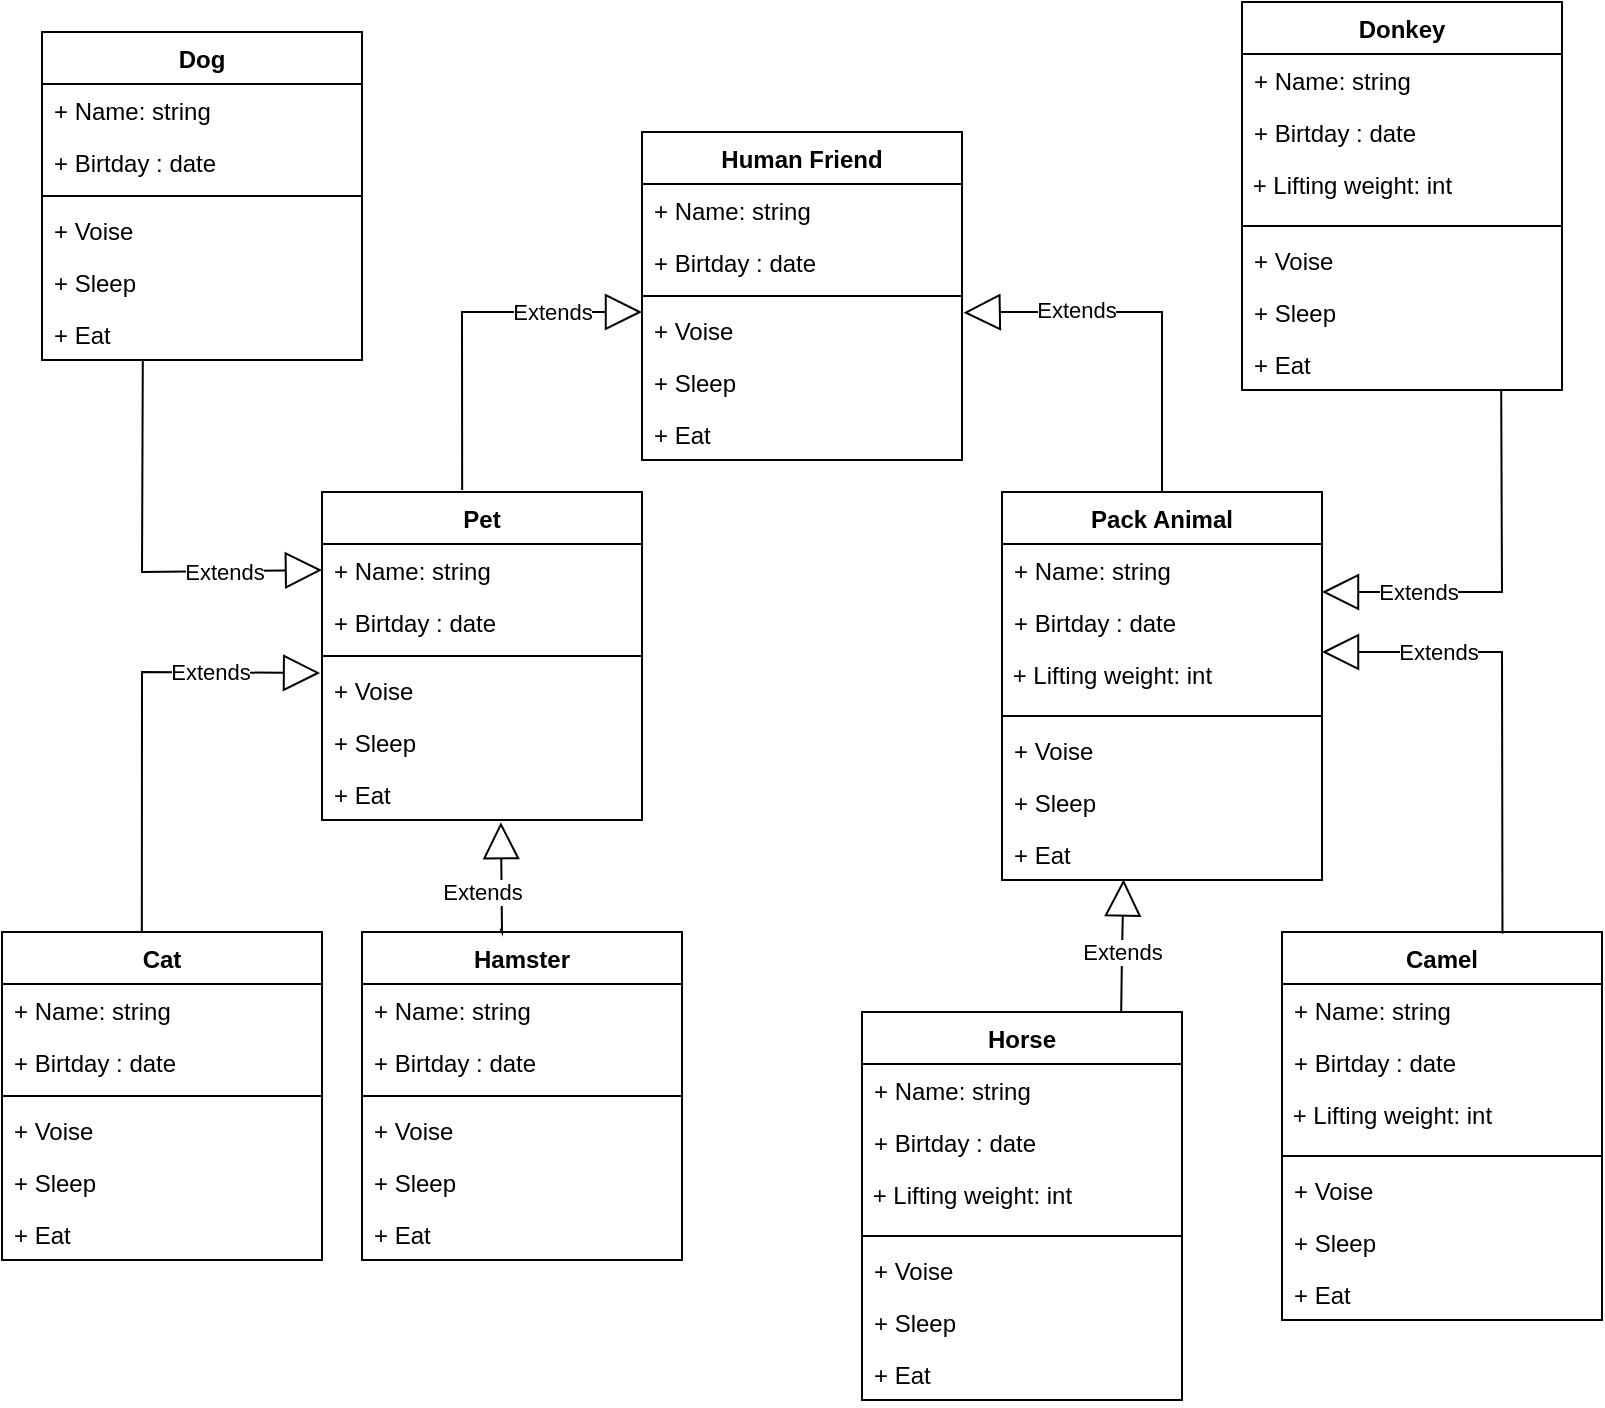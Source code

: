 <mxfile version="21.3.5" type="device">
  <diagram id="R2lEEEUBdFMjLlhIrx00" name="Page-1">
    <mxGraphModel dx="1372" dy="836" grid="1" gridSize="10" guides="1" tooltips="1" connect="1" arrows="1" fold="1" page="1" pageScale="1" pageWidth="850" pageHeight="1100" math="0" shadow="0" extFonts="Permanent Marker^https://fonts.googleapis.com/css?family=Permanent+Marker">
      <root>
        <mxCell id="0" />
        <mxCell id="1" parent="0" />
        <mxCell id="GSxFg-PIzHMh7uF5a8ec-13" value="Human Friend" style="swimlane;fontStyle=1;align=center;verticalAlign=top;childLayout=stackLayout;horizontal=1;startSize=26;horizontalStack=0;resizeParent=1;resizeParentMax=0;resizeLast=0;collapsible=1;marginBottom=0;" parent="1" vertex="1">
          <mxGeometry x="330" y="90" width="160" height="164" as="geometry" />
        </mxCell>
        <mxCell id="GSxFg-PIzHMh7uF5a8ec-17" value="+ Name: string" style="text;strokeColor=none;fillColor=none;align=left;verticalAlign=top;spacingLeft=4;spacingRight=4;overflow=hidden;rotatable=0;points=[[0,0.5],[1,0.5]];portConstraint=eastwest;" parent="GSxFg-PIzHMh7uF5a8ec-13" vertex="1">
          <mxGeometry y="26" width="160" height="26" as="geometry" />
        </mxCell>
        <mxCell id="GSxFg-PIzHMh7uF5a8ec-18" value="+ Birtday : date" style="text;strokeColor=none;fillColor=none;align=left;verticalAlign=top;spacingLeft=4;spacingRight=4;overflow=hidden;rotatable=0;points=[[0,0.5],[1,0.5]];portConstraint=eastwest;" parent="GSxFg-PIzHMh7uF5a8ec-13" vertex="1">
          <mxGeometry y="52" width="160" height="26" as="geometry" />
        </mxCell>
        <mxCell id="GSxFg-PIzHMh7uF5a8ec-15" value="" style="line;strokeWidth=1;fillColor=none;align=left;verticalAlign=middle;spacingTop=-1;spacingLeft=3;spacingRight=3;rotatable=0;labelPosition=right;points=[];portConstraint=eastwest;" parent="GSxFg-PIzHMh7uF5a8ec-13" vertex="1">
          <mxGeometry y="78" width="160" height="8" as="geometry" />
        </mxCell>
        <mxCell id="GSxFg-PIzHMh7uF5a8ec-43" value="Extends" style="endArrow=block;endSize=16;endFill=0;html=1;rounded=0;exitX=0.438;exitY=-0.006;exitDx=0;exitDy=0;exitPerimeter=0;" parent="GSxFg-PIzHMh7uF5a8ec-13" source="GSxFg-PIzHMh7uF5a8ec-27" edge="1">
          <mxGeometry x="0.498" width="160" relative="1" as="geometry">
            <mxPoint x="-160" y="90" as="sourcePoint" />
            <mxPoint y="90" as="targetPoint" />
            <Array as="points">
              <mxPoint x="-90" y="90" />
            </Array>
            <mxPoint as="offset" />
          </mxGeometry>
        </mxCell>
        <mxCell id="GSxFg-PIzHMh7uF5a8ec-16" value="+ Voise" style="text;strokeColor=none;fillColor=none;align=left;verticalAlign=top;spacingLeft=4;spacingRight=4;overflow=hidden;rotatable=0;points=[[0,0.5],[1,0.5]];portConstraint=eastwest;" parent="GSxFg-PIzHMh7uF5a8ec-13" vertex="1">
          <mxGeometry y="86" width="160" height="26" as="geometry" />
        </mxCell>
        <mxCell id="GSxFg-PIzHMh7uF5a8ec-25" value="+ Sleep" style="text;strokeColor=none;fillColor=none;align=left;verticalAlign=top;spacingLeft=4;spacingRight=4;overflow=hidden;rotatable=0;points=[[0,0.5],[1,0.5]];portConstraint=eastwest;" parent="GSxFg-PIzHMh7uF5a8ec-13" vertex="1">
          <mxGeometry y="112" width="160" height="26" as="geometry" />
        </mxCell>
        <mxCell id="GSxFg-PIzHMh7uF5a8ec-24" value="+ Eat" style="text;strokeColor=none;fillColor=none;align=left;verticalAlign=top;spacingLeft=4;spacingRight=4;overflow=hidden;rotatable=0;points=[[0,0.5],[1,0.5]];portConstraint=eastwest;" parent="GSxFg-PIzHMh7uF5a8ec-13" vertex="1">
          <mxGeometry y="138" width="160" height="26" as="geometry" />
        </mxCell>
        <mxCell id="GSxFg-PIzHMh7uF5a8ec-27" value="Pet" style="swimlane;fontStyle=1;align=center;verticalAlign=top;childLayout=stackLayout;horizontal=1;startSize=26;horizontalStack=0;resizeParent=1;resizeParentMax=0;resizeLast=0;collapsible=1;marginBottom=0;" parent="1" vertex="1">
          <mxGeometry x="170" y="270" width="160" height="164" as="geometry" />
        </mxCell>
        <mxCell id="GSxFg-PIzHMh7uF5a8ec-28" value="+ Name: string" style="text;strokeColor=none;fillColor=none;align=left;verticalAlign=top;spacingLeft=4;spacingRight=4;overflow=hidden;rotatable=0;points=[[0,0.5],[1,0.5]];portConstraint=eastwest;" parent="GSxFg-PIzHMh7uF5a8ec-27" vertex="1">
          <mxGeometry y="26" width="160" height="26" as="geometry" />
        </mxCell>
        <mxCell id="GSxFg-PIzHMh7uF5a8ec-29" value="+ Birtday : date" style="text;strokeColor=none;fillColor=none;align=left;verticalAlign=top;spacingLeft=4;spacingRight=4;overflow=hidden;rotatable=0;points=[[0,0.5],[1,0.5]];portConstraint=eastwest;" parent="GSxFg-PIzHMh7uF5a8ec-27" vertex="1">
          <mxGeometry y="52" width="160" height="26" as="geometry" />
        </mxCell>
        <mxCell id="GSxFg-PIzHMh7uF5a8ec-30" value="" style="line;strokeWidth=1;fillColor=none;align=left;verticalAlign=middle;spacingTop=-1;spacingLeft=3;spacingRight=3;rotatable=0;labelPosition=right;points=[];portConstraint=eastwest;" parent="GSxFg-PIzHMh7uF5a8ec-27" vertex="1">
          <mxGeometry y="78" width="160" height="8" as="geometry" />
        </mxCell>
        <mxCell id="GSxFg-PIzHMh7uF5a8ec-31" value="+ Voise" style="text;strokeColor=none;fillColor=none;align=left;verticalAlign=top;spacingLeft=4;spacingRight=4;overflow=hidden;rotatable=0;points=[[0,0.5],[1,0.5]];portConstraint=eastwest;" parent="GSxFg-PIzHMh7uF5a8ec-27" vertex="1">
          <mxGeometry y="86" width="160" height="26" as="geometry" />
        </mxCell>
        <mxCell id="GSxFg-PIzHMh7uF5a8ec-32" value="+ Sleep" style="text;strokeColor=none;fillColor=none;align=left;verticalAlign=top;spacingLeft=4;spacingRight=4;overflow=hidden;rotatable=0;points=[[0,0.5],[1,0.5]];portConstraint=eastwest;" parent="GSxFg-PIzHMh7uF5a8ec-27" vertex="1">
          <mxGeometry y="112" width="160" height="26" as="geometry" />
        </mxCell>
        <mxCell id="GSxFg-PIzHMh7uF5a8ec-33" value="+ Eat" style="text;strokeColor=none;fillColor=none;align=left;verticalAlign=top;spacingLeft=4;spacingRight=4;overflow=hidden;rotatable=0;points=[[0,0.5],[1,0.5]];portConstraint=eastwest;" parent="GSxFg-PIzHMh7uF5a8ec-27" vertex="1">
          <mxGeometry y="138" width="160" height="26" as="geometry" />
        </mxCell>
        <mxCell id="GSxFg-PIzHMh7uF5a8ec-35" value="Pack Animal" style="swimlane;fontStyle=1;align=center;verticalAlign=top;childLayout=stackLayout;horizontal=1;startSize=26;horizontalStack=0;resizeParent=1;resizeParentMax=0;resizeLast=0;collapsible=1;marginBottom=0;" parent="1" vertex="1">
          <mxGeometry x="510" y="270" width="160" height="194" as="geometry" />
        </mxCell>
        <mxCell id="GSxFg-PIzHMh7uF5a8ec-36" value="+ Name: string" style="text;strokeColor=none;fillColor=none;align=left;verticalAlign=top;spacingLeft=4;spacingRight=4;overflow=hidden;rotatable=0;points=[[0,0.5],[1,0.5]];portConstraint=eastwest;" parent="GSxFg-PIzHMh7uF5a8ec-35" vertex="1">
          <mxGeometry y="26" width="160" height="26" as="geometry" />
        </mxCell>
        <mxCell id="GSxFg-PIzHMh7uF5a8ec-37" value="+ Birtday : date" style="text;strokeColor=none;fillColor=none;align=left;verticalAlign=top;spacingLeft=4;spacingRight=4;overflow=hidden;rotatable=0;points=[[0,0.5],[1,0.5]];portConstraint=eastwest;" parent="GSxFg-PIzHMh7uF5a8ec-35" vertex="1">
          <mxGeometry y="52" width="160" height="26" as="geometry" />
        </mxCell>
        <mxCell id="GSxFg-PIzHMh7uF5a8ec-46" value="&amp;nbsp;+ Lifting weight: int" style="text;whiteSpace=wrap;html=1;" parent="GSxFg-PIzHMh7uF5a8ec-35" vertex="1">
          <mxGeometry y="78" width="160" height="30" as="geometry" />
        </mxCell>
        <mxCell id="GSxFg-PIzHMh7uF5a8ec-38" value="" style="line;strokeWidth=1;fillColor=none;align=left;verticalAlign=middle;spacingTop=-1;spacingLeft=3;spacingRight=3;rotatable=0;labelPosition=right;points=[];portConstraint=eastwest;" parent="GSxFg-PIzHMh7uF5a8ec-35" vertex="1">
          <mxGeometry y="108" width="160" height="8" as="geometry" />
        </mxCell>
        <mxCell id="GSxFg-PIzHMh7uF5a8ec-39" value="+ Voise" style="text;strokeColor=none;fillColor=none;align=left;verticalAlign=top;spacingLeft=4;spacingRight=4;overflow=hidden;rotatable=0;points=[[0,0.5],[1,0.5]];portConstraint=eastwest;" parent="GSxFg-PIzHMh7uF5a8ec-35" vertex="1">
          <mxGeometry y="116" width="160" height="26" as="geometry" />
        </mxCell>
        <mxCell id="GSxFg-PIzHMh7uF5a8ec-40" value="+ Sleep" style="text;strokeColor=none;fillColor=none;align=left;verticalAlign=top;spacingLeft=4;spacingRight=4;overflow=hidden;rotatable=0;points=[[0,0.5],[1,0.5]];portConstraint=eastwest;" parent="GSxFg-PIzHMh7uF5a8ec-35" vertex="1">
          <mxGeometry y="142" width="160" height="26" as="geometry" />
        </mxCell>
        <mxCell id="GSxFg-PIzHMh7uF5a8ec-41" value="+ Eat" style="text;strokeColor=none;fillColor=none;align=left;verticalAlign=top;spacingLeft=4;spacingRight=4;overflow=hidden;rotatable=0;points=[[0,0.5],[1,0.5]];portConstraint=eastwest;" parent="GSxFg-PIzHMh7uF5a8ec-35" vertex="1">
          <mxGeometry y="168" width="160" height="26" as="geometry" />
        </mxCell>
        <mxCell id="GSxFg-PIzHMh7uF5a8ec-44" value="Extends" style="endArrow=block;endSize=16;endFill=0;html=1;rounded=0;entryX=1.005;entryY=0.166;entryDx=0;entryDy=0;entryPerimeter=0;exitX=0.5;exitY=0;exitDx=0;exitDy=0;" parent="1" source="GSxFg-PIzHMh7uF5a8ec-35" target="GSxFg-PIzHMh7uF5a8ec-16" edge="1">
          <mxGeometry x="0.413" y="-1" width="160" relative="1" as="geometry">
            <mxPoint x="640" y="290" as="sourcePoint" />
            <mxPoint x="710" y="140" as="targetPoint" />
            <Array as="points">
              <mxPoint x="590" y="230" />
              <mxPoint x="590" y="210" />
              <mxPoint x="590" y="180" />
              <mxPoint x="510" y="180" />
            </Array>
            <mxPoint as="offset" />
          </mxGeometry>
        </mxCell>
        <mxCell id="GSxFg-PIzHMh7uF5a8ec-47" value="Dog" style="swimlane;fontStyle=1;align=center;verticalAlign=top;childLayout=stackLayout;horizontal=1;startSize=26;horizontalStack=0;resizeParent=1;resizeParentMax=0;resizeLast=0;collapsible=1;marginBottom=0;" parent="1" vertex="1">
          <mxGeometry x="30" y="40" width="160" height="164" as="geometry" />
        </mxCell>
        <mxCell id="GSxFg-PIzHMh7uF5a8ec-48" value="+ Name: string" style="text;strokeColor=none;fillColor=none;align=left;verticalAlign=top;spacingLeft=4;spacingRight=4;overflow=hidden;rotatable=0;points=[[0,0.5],[1,0.5]];portConstraint=eastwest;" parent="GSxFg-PIzHMh7uF5a8ec-47" vertex="1">
          <mxGeometry y="26" width="160" height="26" as="geometry" />
        </mxCell>
        <mxCell id="GSxFg-PIzHMh7uF5a8ec-49" value="+ Birtday : date" style="text;strokeColor=none;fillColor=none;align=left;verticalAlign=top;spacingLeft=4;spacingRight=4;overflow=hidden;rotatable=0;points=[[0,0.5],[1,0.5]];portConstraint=eastwest;" parent="GSxFg-PIzHMh7uF5a8ec-47" vertex="1">
          <mxGeometry y="52" width="160" height="26" as="geometry" />
        </mxCell>
        <mxCell id="GSxFg-PIzHMh7uF5a8ec-50" value="" style="line;strokeWidth=1;fillColor=none;align=left;verticalAlign=middle;spacingTop=-1;spacingLeft=3;spacingRight=3;rotatable=0;labelPosition=right;points=[];portConstraint=eastwest;" parent="GSxFg-PIzHMh7uF5a8ec-47" vertex="1">
          <mxGeometry y="78" width="160" height="8" as="geometry" />
        </mxCell>
        <mxCell id="GSxFg-PIzHMh7uF5a8ec-51" value="+ Voise" style="text;strokeColor=none;fillColor=none;align=left;verticalAlign=top;spacingLeft=4;spacingRight=4;overflow=hidden;rotatable=0;points=[[0,0.5],[1,0.5]];portConstraint=eastwest;" parent="GSxFg-PIzHMh7uF5a8ec-47" vertex="1">
          <mxGeometry y="86" width="160" height="26" as="geometry" />
        </mxCell>
        <mxCell id="GSxFg-PIzHMh7uF5a8ec-52" value="+ Sleep" style="text;strokeColor=none;fillColor=none;align=left;verticalAlign=top;spacingLeft=4;spacingRight=4;overflow=hidden;rotatable=0;points=[[0,0.5],[1,0.5]];portConstraint=eastwest;" parent="GSxFg-PIzHMh7uF5a8ec-47" vertex="1">
          <mxGeometry y="112" width="160" height="26" as="geometry" />
        </mxCell>
        <mxCell id="GSxFg-PIzHMh7uF5a8ec-53" value="+ Eat" style="text;strokeColor=none;fillColor=none;align=left;verticalAlign=top;spacingLeft=4;spacingRight=4;overflow=hidden;rotatable=0;points=[[0,0.5],[1,0.5]];portConstraint=eastwest;" parent="GSxFg-PIzHMh7uF5a8ec-47" vertex="1">
          <mxGeometry y="138" width="160" height="26" as="geometry" />
        </mxCell>
        <mxCell id="GSxFg-PIzHMh7uF5a8ec-54" value="Cat" style="swimlane;fontStyle=1;align=center;verticalAlign=top;childLayout=stackLayout;horizontal=1;startSize=26;horizontalStack=0;resizeParent=1;resizeParentMax=0;resizeLast=0;collapsible=1;marginBottom=0;" parent="1" vertex="1">
          <mxGeometry x="10" y="490" width="160" height="164" as="geometry" />
        </mxCell>
        <mxCell id="GSxFg-PIzHMh7uF5a8ec-55" value="+ Name: string" style="text;strokeColor=none;fillColor=none;align=left;verticalAlign=top;spacingLeft=4;spacingRight=4;overflow=hidden;rotatable=0;points=[[0,0.5],[1,0.5]];portConstraint=eastwest;" parent="GSxFg-PIzHMh7uF5a8ec-54" vertex="1">
          <mxGeometry y="26" width="160" height="26" as="geometry" />
        </mxCell>
        <mxCell id="GSxFg-PIzHMh7uF5a8ec-56" value="+ Birtday : date" style="text;strokeColor=none;fillColor=none;align=left;verticalAlign=top;spacingLeft=4;spacingRight=4;overflow=hidden;rotatable=0;points=[[0,0.5],[1,0.5]];portConstraint=eastwest;" parent="GSxFg-PIzHMh7uF5a8ec-54" vertex="1">
          <mxGeometry y="52" width="160" height="26" as="geometry" />
        </mxCell>
        <mxCell id="GSxFg-PIzHMh7uF5a8ec-57" value="" style="line;strokeWidth=1;fillColor=none;align=left;verticalAlign=middle;spacingTop=-1;spacingLeft=3;spacingRight=3;rotatable=0;labelPosition=right;points=[];portConstraint=eastwest;" parent="GSxFg-PIzHMh7uF5a8ec-54" vertex="1">
          <mxGeometry y="78" width="160" height="8" as="geometry" />
        </mxCell>
        <mxCell id="GSxFg-PIzHMh7uF5a8ec-58" value="+ Voise" style="text;strokeColor=none;fillColor=none;align=left;verticalAlign=top;spacingLeft=4;spacingRight=4;overflow=hidden;rotatable=0;points=[[0,0.5],[1,0.5]];portConstraint=eastwest;" parent="GSxFg-PIzHMh7uF5a8ec-54" vertex="1">
          <mxGeometry y="86" width="160" height="26" as="geometry" />
        </mxCell>
        <mxCell id="GSxFg-PIzHMh7uF5a8ec-59" value="+ Sleep" style="text;strokeColor=none;fillColor=none;align=left;verticalAlign=top;spacingLeft=4;spacingRight=4;overflow=hidden;rotatable=0;points=[[0,0.5],[1,0.5]];portConstraint=eastwest;" parent="GSxFg-PIzHMh7uF5a8ec-54" vertex="1">
          <mxGeometry y="112" width="160" height="26" as="geometry" />
        </mxCell>
        <mxCell id="GSxFg-PIzHMh7uF5a8ec-60" value="+ Eat" style="text;strokeColor=none;fillColor=none;align=left;verticalAlign=top;spacingLeft=4;spacingRight=4;overflow=hidden;rotatable=0;points=[[0,0.5],[1,0.5]];portConstraint=eastwest;" parent="GSxFg-PIzHMh7uF5a8ec-54" vertex="1">
          <mxGeometry y="138" width="160" height="26" as="geometry" />
        </mxCell>
        <mxCell id="GSxFg-PIzHMh7uF5a8ec-61" value="Hamster" style="swimlane;fontStyle=1;align=center;verticalAlign=top;childLayout=stackLayout;horizontal=1;startSize=26;horizontalStack=0;resizeParent=1;resizeParentMax=0;resizeLast=0;collapsible=1;marginBottom=0;" parent="1" vertex="1">
          <mxGeometry x="190" y="490" width="160" height="164" as="geometry" />
        </mxCell>
        <mxCell id="GSxFg-PIzHMh7uF5a8ec-62" value="+ Name: string" style="text;strokeColor=none;fillColor=none;align=left;verticalAlign=top;spacingLeft=4;spacingRight=4;overflow=hidden;rotatable=0;points=[[0,0.5],[1,0.5]];portConstraint=eastwest;" parent="GSxFg-PIzHMh7uF5a8ec-61" vertex="1">
          <mxGeometry y="26" width="160" height="26" as="geometry" />
        </mxCell>
        <mxCell id="GSxFg-PIzHMh7uF5a8ec-63" value="+ Birtday : date" style="text;strokeColor=none;fillColor=none;align=left;verticalAlign=top;spacingLeft=4;spacingRight=4;overflow=hidden;rotatable=0;points=[[0,0.5],[1,0.5]];portConstraint=eastwest;" parent="GSxFg-PIzHMh7uF5a8ec-61" vertex="1">
          <mxGeometry y="52" width="160" height="26" as="geometry" />
        </mxCell>
        <mxCell id="GSxFg-PIzHMh7uF5a8ec-64" value="" style="line;strokeWidth=1;fillColor=none;align=left;verticalAlign=middle;spacingTop=-1;spacingLeft=3;spacingRight=3;rotatable=0;labelPosition=right;points=[];portConstraint=eastwest;" parent="GSxFg-PIzHMh7uF5a8ec-61" vertex="1">
          <mxGeometry y="78" width="160" height="8" as="geometry" />
        </mxCell>
        <mxCell id="GSxFg-PIzHMh7uF5a8ec-65" value="+ Voise" style="text;strokeColor=none;fillColor=none;align=left;verticalAlign=top;spacingLeft=4;spacingRight=4;overflow=hidden;rotatable=0;points=[[0,0.5],[1,0.5]];portConstraint=eastwest;" parent="GSxFg-PIzHMh7uF5a8ec-61" vertex="1">
          <mxGeometry y="86" width="160" height="26" as="geometry" />
        </mxCell>
        <mxCell id="GSxFg-PIzHMh7uF5a8ec-66" value="+ Sleep" style="text;strokeColor=none;fillColor=none;align=left;verticalAlign=top;spacingLeft=4;spacingRight=4;overflow=hidden;rotatable=0;points=[[0,0.5],[1,0.5]];portConstraint=eastwest;" parent="GSxFg-PIzHMh7uF5a8ec-61" vertex="1">
          <mxGeometry y="112" width="160" height="26" as="geometry" />
        </mxCell>
        <mxCell id="GSxFg-PIzHMh7uF5a8ec-67" value="+ Eat" style="text;strokeColor=none;fillColor=none;align=left;verticalAlign=top;spacingLeft=4;spacingRight=4;overflow=hidden;rotatable=0;points=[[0,0.5],[1,0.5]];portConstraint=eastwest;" parent="GSxFg-PIzHMh7uF5a8ec-61" vertex="1">
          <mxGeometry y="138" width="160" height="26" as="geometry" />
        </mxCell>
        <mxCell id="GSxFg-PIzHMh7uF5a8ec-68" value="Camel" style="swimlane;fontStyle=1;align=center;verticalAlign=top;childLayout=stackLayout;horizontal=1;startSize=26;horizontalStack=0;resizeParent=1;resizeParentMax=0;resizeLast=0;collapsible=1;marginBottom=0;" parent="1" vertex="1">
          <mxGeometry x="650" y="490" width="160" height="194" as="geometry" />
        </mxCell>
        <mxCell id="GSxFg-PIzHMh7uF5a8ec-69" value="+ Name: string" style="text;strokeColor=none;fillColor=none;align=left;verticalAlign=top;spacingLeft=4;spacingRight=4;overflow=hidden;rotatable=0;points=[[0,0.5],[1,0.5]];portConstraint=eastwest;" parent="GSxFg-PIzHMh7uF5a8ec-68" vertex="1">
          <mxGeometry y="26" width="160" height="26" as="geometry" />
        </mxCell>
        <mxCell id="GSxFg-PIzHMh7uF5a8ec-70" value="+ Birtday : date" style="text;strokeColor=none;fillColor=none;align=left;verticalAlign=top;spacingLeft=4;spacingRight=4;overflow=hidden;rotatable=0;points=[[0,0.5],[1,0.5]];portConstraint=eastwest;" parent="GSxFg-PIzHMh7uF5a8ec-68" vertex="1">
          <mxGeometry y="52" width="160" height="26" as="geometry" />
        </mxCell>
        <mxCell id="GSxFg-PIzHMh7uF5a8ec-71" value="&amp;nbsp;+ Lifting weight: int" style="text;whiteSpace=wrap;html=1;" parent="GSxFg-PIzHMh7uF5a8ec-68" vertex="1">
          <mxGeometry y="78" width="160" height="30" as="geometry" />
        </mxCell>
        <mxCell id="GSxFg-PIzHMh7uF5a8ec-72" value="" style="line;strokeWidth=1;fillColor=none;align=left;verticalAlign=middle;spacingTop=-1;spacingLeft=3;spacingRight=3;rotatable=0;labelPosition=right;points=[];portConstraint=eastwest;" parent="GSxFg-PIzHMh7uF5a8ec-68" vertex="1">
          <mxGeometry y="108" width="160" height="8" as="geometry" />
        </mxCell>
        <mxCell id="GSxFg-PIzHMh7uF5a8ec-73" value="+ Voise" style="text;strokeColor=none;fillColor=none;align=left;verticalAlign=top;spacingLeft=4;spacingRight=4;overflow=hidden;rotatable=0;points=[[0,0.5],[1,0.5]];portConstraint=eastwest;" parent="GSxFg-PIzHMh7uF5a8ec-68" vertex="1">
          <mxGeometry y="116" width="160" height="26" as="geometry" />
        </mxCell>
        <mxCell id="GSxFg-PIzHMh7uF5a8ec-74" value="+ Sleep" style="text;strokeColor=none;fillColor=none;align=left;verticalAlign=top;spacingLeft=4;spacingRight=4;overflow=hidden;rotatable=0;points=[[0,0.5],[1,0.5]];portConstraint=eastwest;" parent="GSxFg-PIzHMh7uF5a8ec-68" vertex="1">
          <mxGeometry y="142" width="160" height="26" as="geometry" />
        </mxCell>
        <mxCell id="GSxFg-PIzHMh7uF5a8ec-75" value="+ Eat" style="text;strokeColor=none;fillColor=none;align=left;verticalAlign=top;spacingLeft=4;spacingRight=4;overflow=hidden;rotatable=0;points=[[0,0.5],[1,0.5]];portConstraint=eastwest;" parent="GSxFg-PIzHMh7uF5a8ec-68" vertex="1">
          <mxGeometry y="168" width="160" height="26" as="geometry" />
        </mxCell>
        <mxCell id="GSxFg-PIzHMh7uF5a8ec-76" value="Horse" style="swimlane;fontStyle=1;align=center;verticalAlign=top;childLayout=stackLayout;horizontal=1;startSize=26;horizontalStack=0;resizeParent=1;resizeParentMax=0;resizeLast=0;collapsible=1;marginBottom=0;" parent="1" vertex="1">
          <mxGeometry x="440" y="530" width="160" height="194" as="geometry" />
        </mxCell>
        <mxCell id="GSxFg-PIzHMh7uF5a8ec-77" value="+ Name: string" style="text;strokeColor=none;fillColor=none;align=left;verticalAlign=top;spacingLeft=4;spacingRight=4;overflow=hidden;rotatable=0;points=[[0,0.5],[1,0.5]];portConstraint=eastwest;" parent="GSxFg-PIzHMh7uF5a8ec-76" vertex="1">
          <mxGeometry y="26" width="160" height="26" as="geometry" />
        </mxCell>
        <mxCell id="GSxFg-PIzHMh7uF5a8ec-78" value="+ Birtday : date" style="text;strokeColor=none;fillColor=none;align=left;verticalAlign=top;spacingLeft=4;spacingRight=4;overflow=hidden;rotatable=0;points=[[0,0.5],[1,0.5]];portConstraint=eastwest;" parent="GSxFg-PIzHMh7uF5a8ec-76" vertex="1">
          <mxGeometry y="52" width="160" height="26" as="geometry" />
        </mxCell>
        <mxCell id="GSxFg-PIzHMh7uF5a8ec-79" value="&amp;nbsp;+ Lifting weight: int" style="text;whiteSpace=wrap;html=1;" parent="GSxFg-PIzHMh7uF5a8ec-76" vertex="1">
          <mxGeometry y="78" width="160" height="30" as="geometry" />
        </mxCell>
        <mxCell id="GSxFg-PIzHMh7uF5a8ec-80" value="" style="line;strokeWidth=1;fillColor=none;align=left;verticalAlign=middle;spacingTop=-1;spacingLeft=3;spacingRight=3;rotatable=0;labelPosition=right;points=[];portConstraint=eastwest;" parent="GSxFg-PIzHMh7uF5a8ec-76" vertex="1">
          <mxGeometry y="108" width="160" height="8" as="geometry" />
        </mxCell>
        <mxCell id="GSxFg-PIzHMh7uF5a8ec-81" value="+ Voise" style="text;strokeColor=none;fillColor=none;align=left;verticalAlign=top;spacingLeft=4;spacingRight=4;overflow=hidden;rotatable=0;points=[[0,0.5],[1,0.5]];portConstraint=eastwest;" parent="GSxFg-PIzHMh7uF5a8ec-76" vertex="1">
          <mxGeometry y="116" width="160" height="26" as="geometry" />
        </mxCell>
        <mxCell id="GSxFg-PIzHMh7uF5a8ec-82" value="+ Sleep" style="text;strokeColor=none;fillColor=none;align=left;verticalAlign=top;spacingLeft=4;spacingRight=4;overflow=hidden;rotatable=0;points=[[0,0.5],[1,0.5]];portConstraint=eastwest;" parent="GSxFg-PIzHMh7uF5a8ec-76" vertex="1">
          <mxGeometry y="142" width="160" height="26" as="geometry" />
        </mxCell>
        <mxCell id="GSxFg-PIzHMh7uF5a8ec-83" value="+ Eat" style="text;strokeColor=none;fillColor=none;align=left;verticalAlign=top;spacingLeft=4;spacingRight=4;overflow=hidden;rotatable=0;points=[[0,0.5],[1,0.5]];portConstraint=eastwest;" parent="GSxFg-PIzHMh7uF5a8ec-76" vertex="1">
          <mxGeometry y="168" width="160" height="26" as="geometry" />
        </mxCell>
        <mxCell id="GSxFg-PIzHMh7uF5a8ec-84" value="Donkey" style="swimlane;fontStyle=1;align=center;verticalAlign=top;childLayout=stackLayout;horizontal=1;startSize=26;horizontalStack=0;resizeParent=1;resizeParentMax=0;resizeLast=0;collapsible=1;marginBottom=0;" parent="1" vertex="1">
          <mxGeometry x="630" y="25" width="160" height="194" as="geometry" />
        </mxCell>
        <mxCell id="GSxFg-PIzHMh7uF5a8ec-85" value="+ Name: string" style="text;strokeColor=none;fillColor=none;align=left;verticalAlign=top;spacingLeft=4;spacingRight=4;overflow=hidden;rotatable=0;points=[[0,0.5],[1,0.5]];portConstraint=eastwest;" parent="GSxFg-PIzHMh7uF5a8ec-84" vertex="1">
          <mxGeometry y="26" width="160" height="26" as="geometry" />
        </mxCell>
        <mxCell id="GSxFg-PIzHMh7uF5a8ec-86" value="+ Birtday : date" style="text;strokeColor=none;fillColor=none;align=left;verticalAlign=top;spacingLeft=4;spacingRight=4;overflow=hidden;rotatable=0;points=[[0,0.5],[1,0.5]];portConstraint=eastwest;" parent="GSxFg-PIzHMh7uF5a8ec-84" vertex="1">
          <mxGeometry y="52" width="160" height="26" as="geometry" />
        </mxCell>
        <mxCell id="GSxFg-PIzHMh7uF5a8ec-87" value="&amp;nbsp;+ Lifting weight: int" style="text;whiteSpace=wrap;html=1;" parent="GSxFg-PIzHMh7uF5a8ec-84" vertex="1">
          <mxGeometry y="78" width="160" height="30" as="geometry" />
        </mxCell>
        <mxCell id="GSxFg-PIzHMh7uF5a8ec-88" value="" style="line;strokeWidth=1;fillColor=none;align=left;verticalAlign=middle;spacingTop=-1;spacingLeft=3;spacingRight=3;rotatable=0;labelPosition=right;points=[];portConstraint=eastwest;" parent="GSxFg-PIzHMh7uF5a8ec-84" vertex="1">
          <mxGeometry y="108" width="160" height="8" as="geometry" />
        </mxCell>
        <mxCell id="GSxFg-PIzHMh7uF5a8ec-89" value="+ Voise" style="text;strokeColor=none;fillColor=none;align=left;verticalAlign=top;spacingLeft=4;spacingRight=4;overflow=hidden;rotatable=0;points=[[0,0.5],[1,0.5]];portConstraint=eastwest;" parent="GSxFg-PIzHMh7uF5a8ec-84" vertex="1">
          <mxGeometry y="116" width="160" height="26" as="geometry" />
        </mxCell>
        <mxCell id="GSxFg-PIzHMh7uF5a8ec-90" value="+ Sleep" style="text;strokeColor=none;fillColor=none;align=left;verticalAlign=top;spacingLeft=4;spacingRight=4;overflow=hidden;rotatable=0;points=[[0,0.5],[1,0.5]];portConstraint=eastwest;" parent="GSxFg-PIzHMh7uF5a8ec-84" vertex="1">
          <mxGeometry y="142" width="160" height="26" as="geometry" />
        </mxCell>
        <mxCell id="GSxFg-PIzHMh7uF5a8ec-91" value="+ Eat" style="text;strokeColor=none;fillColor=none;align=left;verticalAlign=top;spacingLeft=4;spacingRight=4;overflow=hidden;rotatable=0;points=[[0,0.5],[1,0.5]];portConstraint=eastwest;" parent="GSxFg-PIzHMh7uF5a8ec-84" vertex="1">
          <mxGeometry y="168" width="160" height="26" as="geometry" />
        </mxCell>
        <mxCell id="GSxFg-PIzHMh7uF5a8ec-92" value="Extends" style="endArrow=block;endSize=16;endFill=0;html=1;rounded=0;entryX=0;entryY=0.5;entryDx=0;entryDy=0;exitX=0.315;exitY=1.014;exitDx=0;exitDy=0;exitPerimeter=0;" parent="1" source="GSxFg-PIzHMh7uF5a8ec-53" target="GSxFg-PIzHMh7uF5a8ec-28" edge="1">
          <mxGeometry x="0.498" width="160" relative="1" as="geometry">
            <mxPoint x="50.08" y="359.016" as="sourcePoint" />
            <mxPoint x="140" y="270" as="targetPoint" />
            <Array as="points">
              <mxPoint x="80" y="310" />
            </Array>
            <mxPoint as="offset" />
          </mxGeometry>
        </mxCell>
        <mxCell id="GSxFg-PIzHMh7uF5a8ec-94" value="Extends" style="endArrow=block;endSize=16;endFill=0;html=1;rounded=0;exitX=0.437;exitY=-0.003;exitDx=0;exitDy=0;exitPerimeter=0;entryX=-0.006;entryY=0.173;entryDx=0;entryDy=0;entryPerimeter=0;" parent="1" source="GSxFg-PIzHMh7uF5a8ec-54" target="GSxFg-PIzHMh7uF5a8ec-31" edge="1">
          <mxGeometry x="0.498" width="160" relative="1" as="geometry">
            <mxPoint x="65.08" y="449.016" as="sourcePoint" />
            <mxPoint x="155" y="360" as="targetPoint" />
            <Array as="points">
              <mxPoint x="80" y="360" />
            </Array>
            <mxPoint as="offset" />
          </mxGeometry>
        </mxCell>
        <mxCell id="GSxFg-PIzHMh7uF5a8ec-95" value="Extends" style="endArrow=block;endSize=16;endFill=0;html=1;rounded=0;exitX=0.433;exitY=-0.01;exitDx=0;exitDy=0;exitPerimeter=0;entryX=0.559;entryY=1.042;entryDx=0;entryDy=0;entryPerimeter=0;" parent="1" source="GSxFg-PIzHMh7uF5a8ec-61" target="GSxFg-PIzHMh7uF5a8ec-33" edge="1">
          <mxGeometry x="-0.228" y="10" width="160" relative="1" as="geometry">
            <mxPoint x="270.08" y="299.016" as="sourcePoint" />
            <mxPoint x="420" y="460" as="targetPoint" />
            <Array as="points">
              <mxPoint x="260" y="490" />
            </Array>
            <mxPoint as="offset" />
          </mxGeometry>
        </mxCell>
        <mxCell id="GSxFg-PIzHMh7uF5a8ec-96" value="Extends" style="endArrow=block;endSize=16;endFill=0;html=1;rounded=0;entryX=1;entryY=0.923;entryDx=0;entryDy=0;entryPerimeter=0;exitX=0.81;exitY=1.005;exitDx=0;exitDy=0;exitPerimeter=0;" parent="1" source="GSxFg-PIzHMh7uF5a8ec-91" target="GSxFg-PIzHMh7uF5a8ec-36" edge="1">
          <mxGeometry x="0.498" width="160" relative="1" as="geometry">
            <mxPoint x="710.08" y="343.016" as="sourcePoint" />
            <mxPoint x="800" y="254" as="targetPoint" />
            <Array as="points">
              <mxPoint x="760" y="320" />
            </Array>
            <mxPoint as="offset" />
          </mxGeometry>
        </mxCell>
        <mxCell id="GSxFg-PIzHMh7uF5a8ec-97" value="Extends" style="endArrow=block;endSize=16;endFill=0;html=1;rounded=0;exitX=0.689;exitY=0.004;exitDx=0;exitDy=0;exitPerimeter=0;" parent="1" source="GSxFg-PIzHMh7uF5a8ec-68" edge="1">
          <mxGeometry x="0.498" width="160" relative="1" as="geometry">
            <mxPoint x="740.08" y="433.996" as="sourcePoint" />
            <mxPoint x="670" y="350" as="targetPoint" />
            <Array as="points">
              <mxPoint x="760" y="350" />
              <mxPoint x="670" y="350" />
            </Array>
            <mxPoint as="offset" />
          </mxGeometry>
        </mxCell>
        <mxCell id="GSxFg-PIzHMh7uF5a8ec-98" value="Extends" style="endArrow=block;endSize=16;endFill=0;html=1;rounded=0;exitX=0.81;exitY=-0.001;exitDx=0;exitDy=0;exitPerimeter=0;entryX=0.38;entryY=0.988;entryDx=0;entryDy=0;entryPerimeter=0;" parent="1" source="GSxFg-PIzHMh7uF5a8ec-76" target="GSxFg-PIzHMh7uF5a8ec-41" edge="1">
          <mxGeometry x="-0.099" width="160" relative="1" as="geometry">
            <mxPoint x="480.08" y="569.016" as="sourcePoint" />
            <mxPoint x="570" y="480" as="targetPoint" />
            <Array as="points">
              <mxPoint x="570" y="500" />
            </Array>
            <mxPoint as="offset" />
          </mxGeometry>
        </mxCell>
      </root>
    </mxGraphModel>
  </diagram>
</mxfile>
